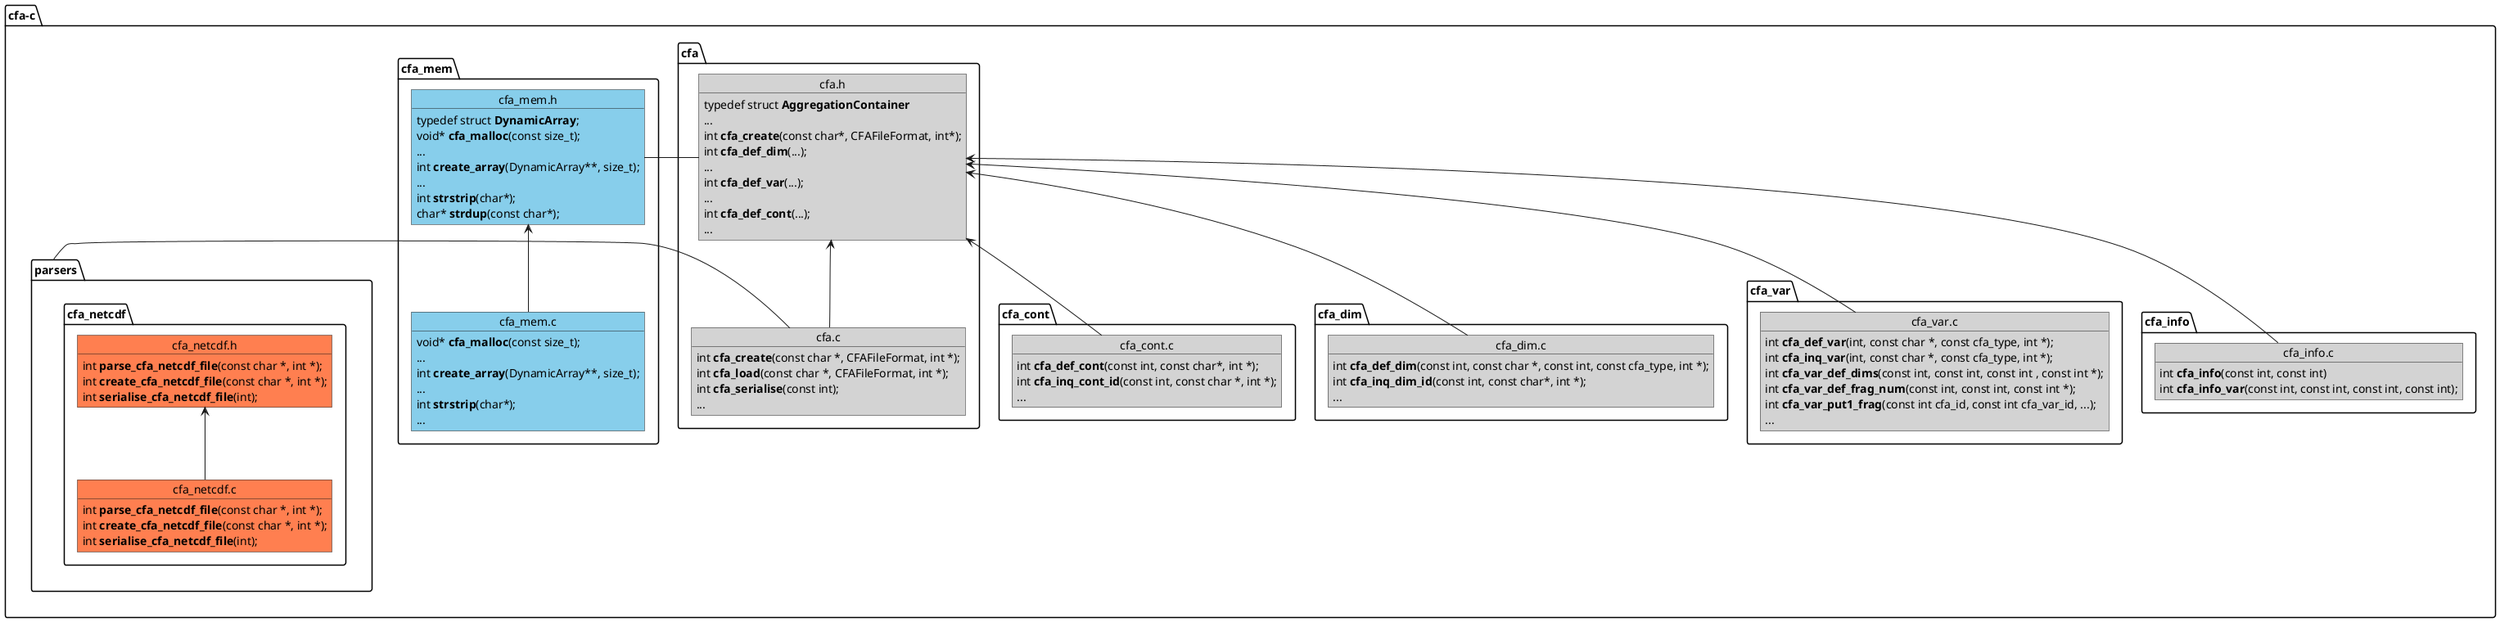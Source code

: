 @startuml code_structure2
package cfa-c {
object cfa.h #lightgrey {
typedef struct **AggregationContainer**
...
int **cfa_create**(const char*, CFAFileFormat, int*);
int **cfa_def_dim**(...);
...
int **cfa_def_var**(...);
...
int **cfa_def_cont**(...);
...
}
object cfa_mem.h #skyblue{
typedef struct **DynamicArray**;
void* **cfa_malloc**(const size_t);
...
int **create_array**(DynamicArray**, size_t);
...
int **strstrip**(char*);
char* **strdup**(const char*);
}
object cfa_mem.c #skyblue{
void* **cfa_malloc**(const size_t);
...
int **create_array**(DynamicArray**, size_t);
...
int **strstrip**(char*);
...
}
cfa_mem.h<--cfa_mem.c

object cfa.c #lightgrey{
int **cfa_create**(const char *, CFAFileFormat, int *);
int **cfa_load**(const char *, CFAFileFormat, int *);
int **cfa_serialise**(const int);
...
}
object cfa_cont.c #lightgrey{
int **cfa_def_cont**(const int, const char*, int *);
int **cfa_inq_cont_id**(const int, const char *, int *);
...
}
object cfa_dim.c #lightgrey{
int **cfa_def_dim**(const int, const char *, const int, const cfa_type, int *);
int **cfa_inq_dim_id**(const int, const char*, int *);
...
}
object cfa_var.c #lightgrey{
int **cfa_def_var**(int, const char *, const cfa_type, int *);
int **cfa_inq_var**(int, const char *, const cfa_type, int *);
int **cfa_var_def_dims**(const int, const int, const int , const int *);
int **cfa_var_def_frag_num**(const int, const int, const int *);
int **cfa_var_put1_frag**(const int cfa_id, const int cfa_var_id, ...);
...
}
object cfa_info.c #lightgrey{
int **cfa_info**(const int, const int)
int **cfa_info_var**(const int, const int, const int, const int);
}
cfa.h-cfa_mem.h
cfa.h<--cfa.c
cfa.h<--cfa_cont.c
cfa.h<--cfa_dim.c
cfa.h<--cfa_var.c
cfa.h<--cfa_info.c

package parsers {
    object cfa_netcdf.h #coral{
        int **parse_cfa_netcdf_file**(const char *, int *);
        int **create_cfa_netcdf_file**(const char *, int *);
        int **serialise_cfa_netcdf_file**(int);
    }
    object cfa_netcdf.c #coral{
        int **parse_cfa_netcdf_file**(const char *, int *);
        int **create_cfa_netcdf_file**(const char *, int *);
        int **serialise_cfa_netcdf_file**(int);
    }
    cfa_netcdf.h<--cfa_netcdf.c
}
parsers-cfa.c
}
@enduml